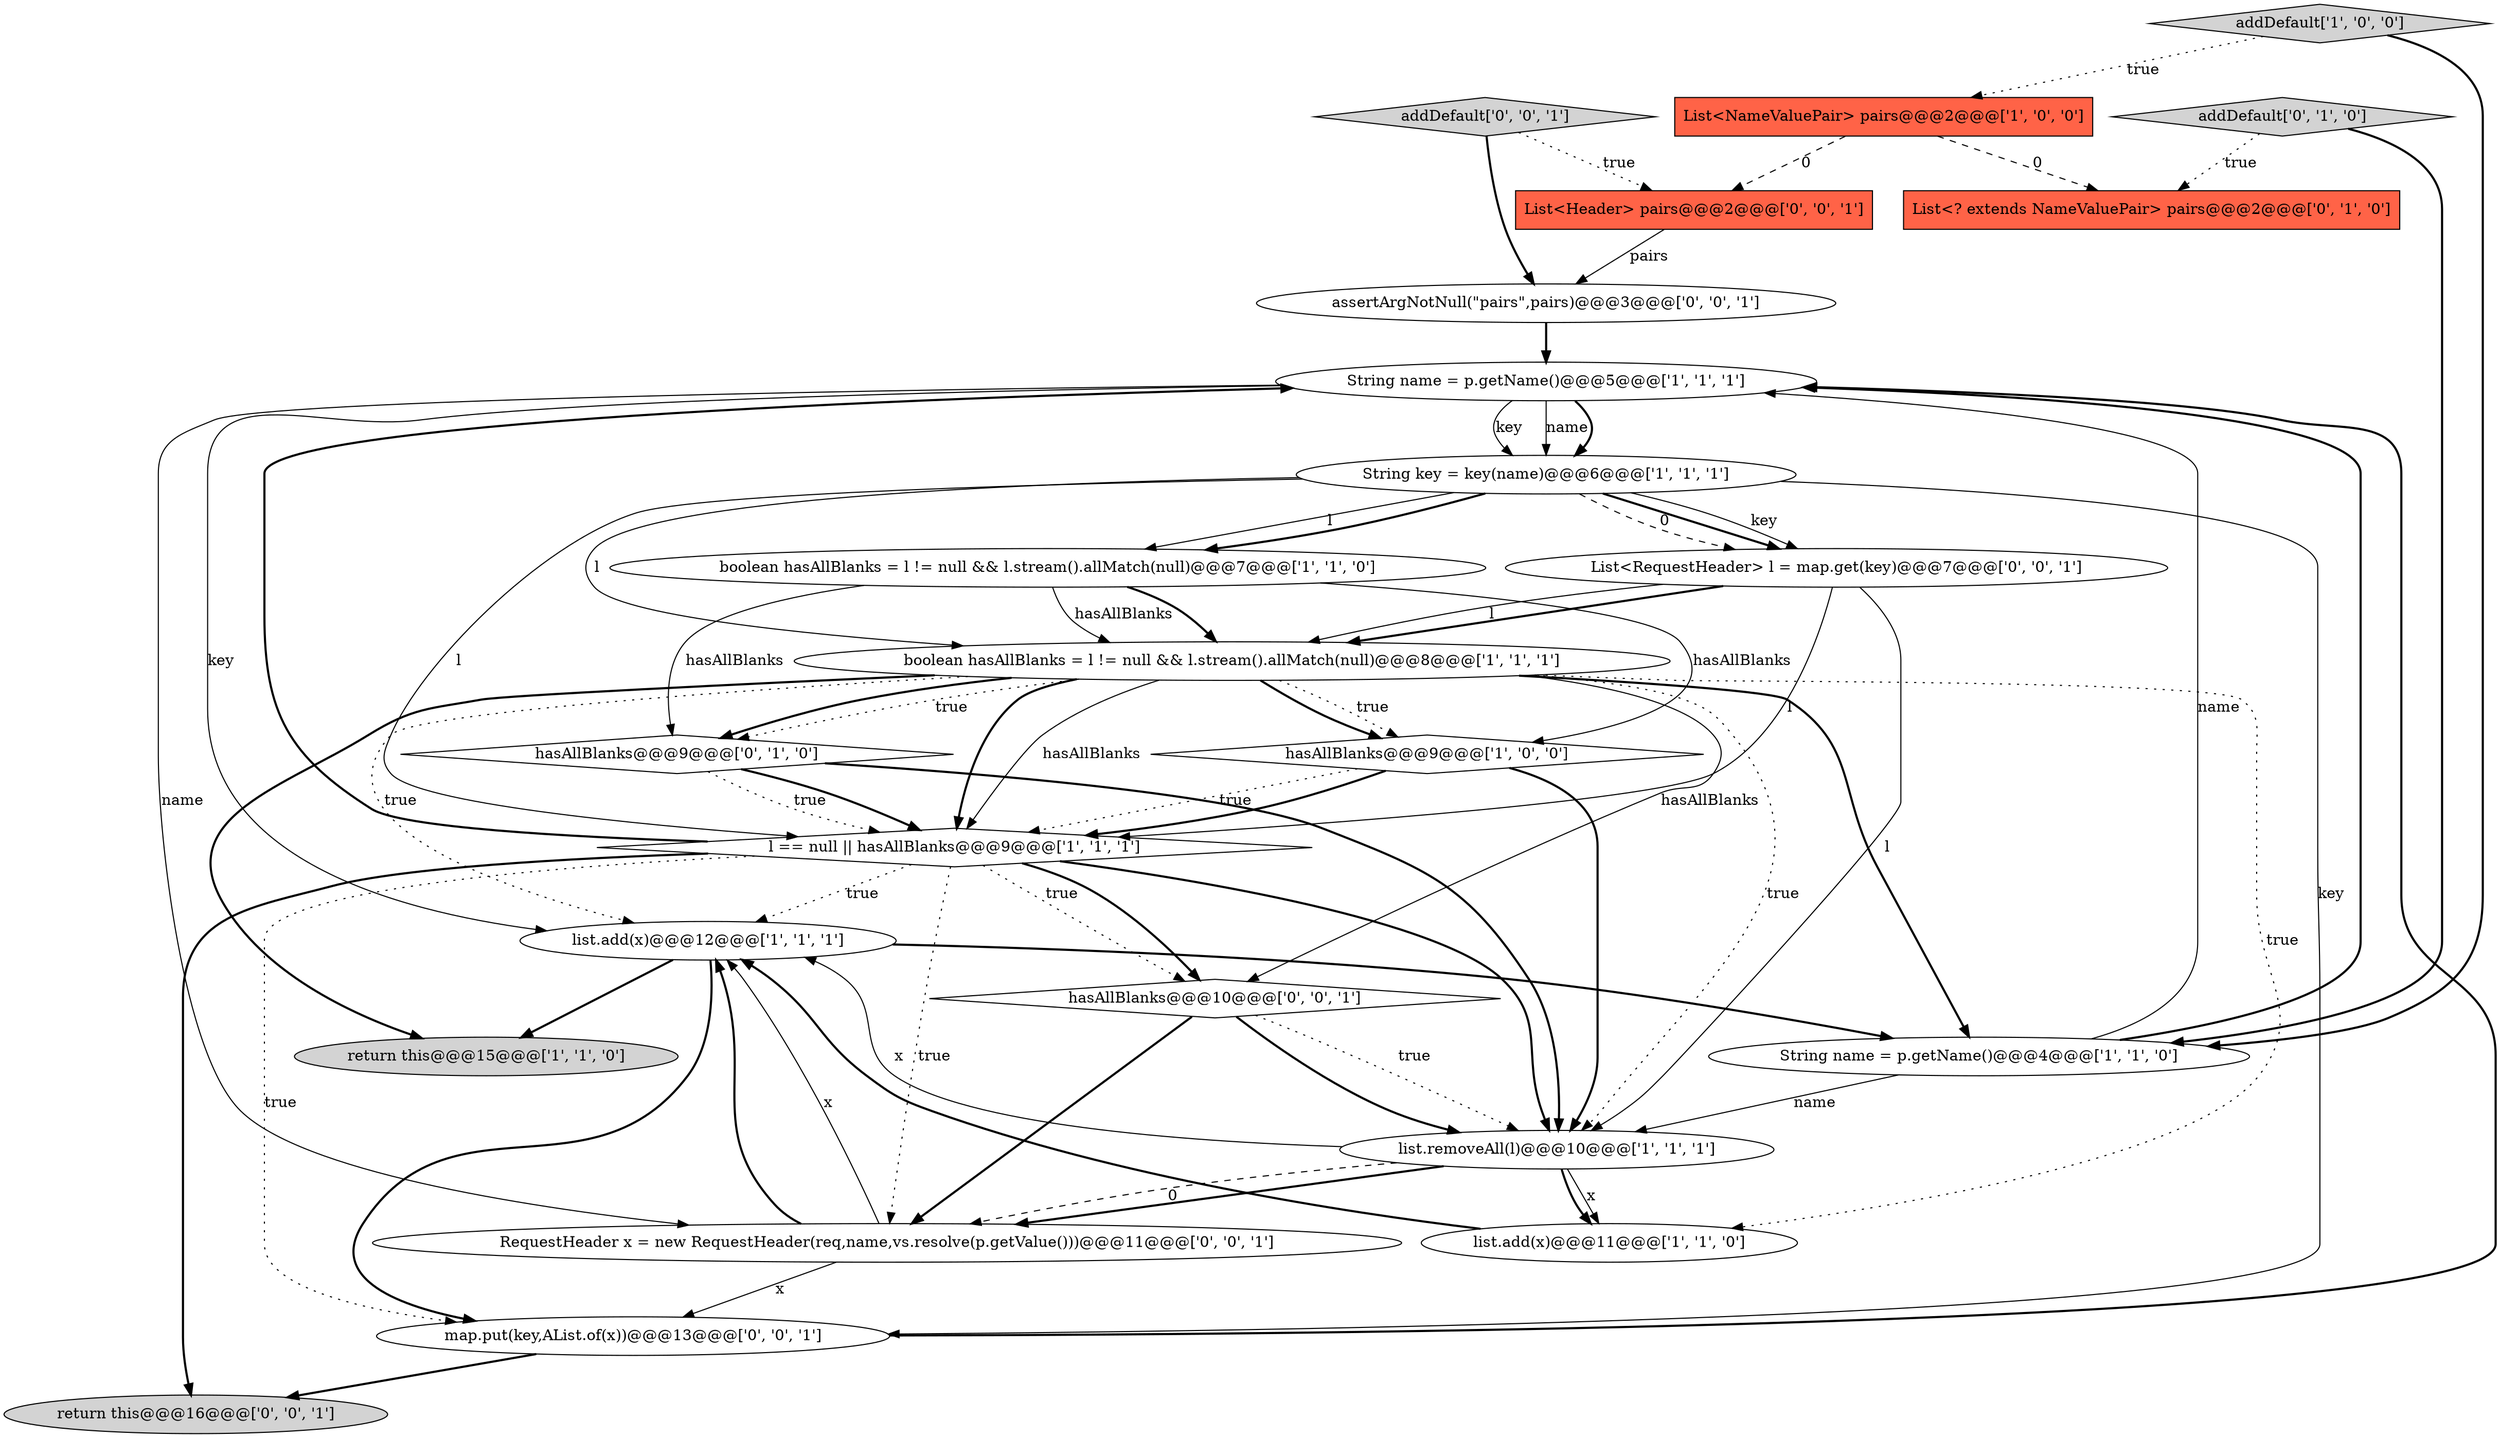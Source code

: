 digraph {
7 [style = filled, label = "String name = p.getName()@@@5@@@['1', '1', '1']", fillcolor = white, shape = ellipse image = "AAA0AAABBB1BBB"];
3 [style = filled, label = "boolean hasAllBlanks = l != null && l.stream().allMatch(null)@@@8@@@['1', '1', '1']", fillcolor = white, shape = ellipse image = "AAA0AAABBB1BBB"];
8 [style = filled, label = "list.add(x)@@@12@@@['1', '1', '1']", fillcolor = white, shape = ellipse image = "AAA0AAABBB1BBB"];
11 [style = filled, label = "List<NameValuePair> pairs@@@2@@@['1', '0', '0']", fillcolor = tomato, shape = box image = "AAA1AAABBB1BBB"];
12 [style = filled, label = "l == null || hasAllBlanks@@@9@@@['1', '1', '1']", fillcolor = white, shape = diamond image = "AAA0AAABBB1BBB"];
22 [style = filled, label = "hasAllBlanks@@@10@@@['0', '0', '1']", fillcolor = white, shape = diamond image = "AAA0AAABBB3BBB"];
2 [style = filled, label = "list.removeAll(l)@@@10@@@['1', '1', '1']", fillcolor = white, shape = ellipse image = "AAA0AAABBB1BBB"];
18 [style = filled, label = "return this@@@16@@@['0', '0', '1']", fillcolor = lightgray, shape = ellipse image = "AAA0AAABBB3BBB"];
0 [style = filled, label = "String name = p.getName()@@@4@@@['1', '1', '0']", fillcolor = white, shape = ellipse image = "AAA0AAABBB1BBB"];
19 [style = filled, label = "addDefault['0', '0', '1']", fillcolor = lightgray, shape = diamond image = "AAA0AAABBB3BBB"];
21 [style = filled, label = "map.put(key,AList.of(x))@@@13@@@['0', '0', '1']", fillcolor = white, shape = ellipse image = "AAA0AAABBB3BBB"];
16 [style = filled, label = "List<Header> pairs@@@2@@@['0', '0', '1']", fillcolor = tomato, shape = box image = "AAA0AAABBB3BBB"];
15 [style = filled, label = "List<? extends NameValuePair> pairs@@@2@@@['0', '1', '0']", fillcolor = tomato, shape = box image = "AAA1AAABBB2BBB"];
23 [style = filled, label = "List<RequestHeader> l = map.get(key)@@@7@@@['0', '0', '1']", fillcolor = white, shape = ellipse image = "AAA0AAABBB3BBB"];
5 [style = filled, label = "addDefault['1', '0', '0']", fillcolor = lightgray, shape = diamond image = "AAA0AAABBB1BBB"];
17 [style = filled, label = "RequestHeader x = new RequestHeader(req,name,vs.resolve(p.getValue()))@@@11@@@['0', '0', '1']", fillcolor = white, shape = ellipse image = "AAA0AAABBB3BBB"];
4 [style = filled, label = "list.add(x)@@@11@@@['1', '1', '0']", fillcolor = white, shape = ellipse image = "AAA0AAABBB1BBB"];
13 [style = filled, label = "hasAllBlanks@@@9@@@['0', '1', '0']", fillcolor = white, shape = diamond image = "AAA0AAABBB2BBB"];
10 [style = filled, label = "return this@@@15@@@['1', '1', '0']", fillcolor = lightgray, shape = ellipse image = "AAA0AAABBB1BBB"];
6 [style = filled, label = "String key = key(name)@@@6@@@['1', '1', '1']", fillcolor = white, shape = ellipse image = "AAA0AAABBB1BBB"];
9 [style = filled, label = "boolean hasAllBlanks = l != null && l.stream().allMatch(null)@@@7@@@['1', '1', '0']", fillcolor = white, shape = ellipse image = "AAA0AAABBB1BBB"];
14 [style = filled, label = "addDefault['0', '1', '0']", fillcolor = lightgray, shape = diamond image = "AAA0AAABBB2BBB"];
1 [style = filled, label = "hasAllBlanks@@@9@@@['1', '0', '0']", fillcolor = white, shape = diamond image = "AAA0AAABBB1BBB"];
20 [style = filled, label = "assertArgNotNull(\"pairs\",pairs)@@@3@@@['0', '0', '1']", fillcolor = white, shape = ellipse image = "AAA0AAABBB3BBB"];
2->17 [style = bold, label=""];
3->22 [style = solid, label="hasAllBlanks"];
17->8 [style = bold, label=""];
8->10 [style = bold, label=""];
12->17 [style = dotted, label="true"];
17->8 [style = solid, label="x"];
2->4 [style = solid, label="x"];
22->2 [style = bold, label=""];
6->12 [style = solid, label="l"];
3->1 [style = bold, label=""];
19->16 [style = dotted, label="true"];
13->12 [style = dotted, label="true"];
12->8 [style = dotted, label="true"];
11->15 [style = dashed, label="0"];
11->16 [style = dashed, label="0"];
6->23 [style = bold, label=""];
23->2 [style = solid, label="l"];
0->7 [style = solid, label="name"];
19->20 [style = bold, label=""];
6->3 [style = solid, label="l"];
17->21 [style = solid, label="x"];
3->4 [style = dotted, label="true"];
6->9 [style = solid, label="l"];
9->13 [style = solid, label="hasAllBlanks"];
23->3 [style = bold, label=""];
9->3 [style = solid, label="hasAllBlanks"];
3->12 [style = bold, label=""];
2->17 [style = dashed, label="0"];
2->4 [style = bold, label=""];
12->21 [style = dotted, label="true"];
12->7 [style = bold, label=""];
21->18 [style = bold, label=""];
3->0 [style = bold, label=""];
23->3 [style = solid, label="l"];
0->7 [style = bold, label=""];
22->2 [style = dotted, label="true"];
8->0 [style = bold, label=""];
7->8 [style = solid, label="key"];
7->6 [style = solid, label="key"];
6->21 [style = solid, label="key"];
3->10 [style = bold, label=""];
6->23 [style = solid, label="key"];
12->2 [style = bold, label=""];
5->11 [style = dotted, label="true"];
13->12 [style = bold, label=""];
14->15 [style = dotted, label="true"];
2->8 [style = solid, label="x"];
12->22 [style = dotted, label="true"];
14->0 [style = bold, label=""];
7->6 [style = solid, label="name"];
5->0 [style = bold, label=""];
16->20 [style = solid, label="pairs"];
23->12 [style = solid, label="l"];
7->6 [style = bold, label=""];
12->18 [style = bold, label=""];
1->12 [style = dotted, label="true"];
3->12 [style = solid, label="hasAllBlanks"];
1->12 [style = bold, label=""];
3->13 [style = bold, label=""];
22->17 [style = bold, label=""];
9->1 [style = solid, label="hasAllBlanks"];
9->3 [style = bold, label=""];
4->8 [style = bold, label=""];
8->21 [style = bold, label=""];
21->7 [style = bold, label=""];
7->17 [style = solid, label="name"];
1->2 [style = bold, label=""];
6->9 [style = bold, label=""];
20->7 [style = bold, label=""];
3->8 [style = dotted, label="true"];
0->2 [style = solid, label="name"];
3->1 [style = dotted, label="true"];
12->22 [style = bold, label=""];
6->23 [style = dashed, label="0"];
3->13 [style = dotted, label="true"];
3->2 [style = dotted, label="true"];
13->2 [style = bold, label=""];
}
